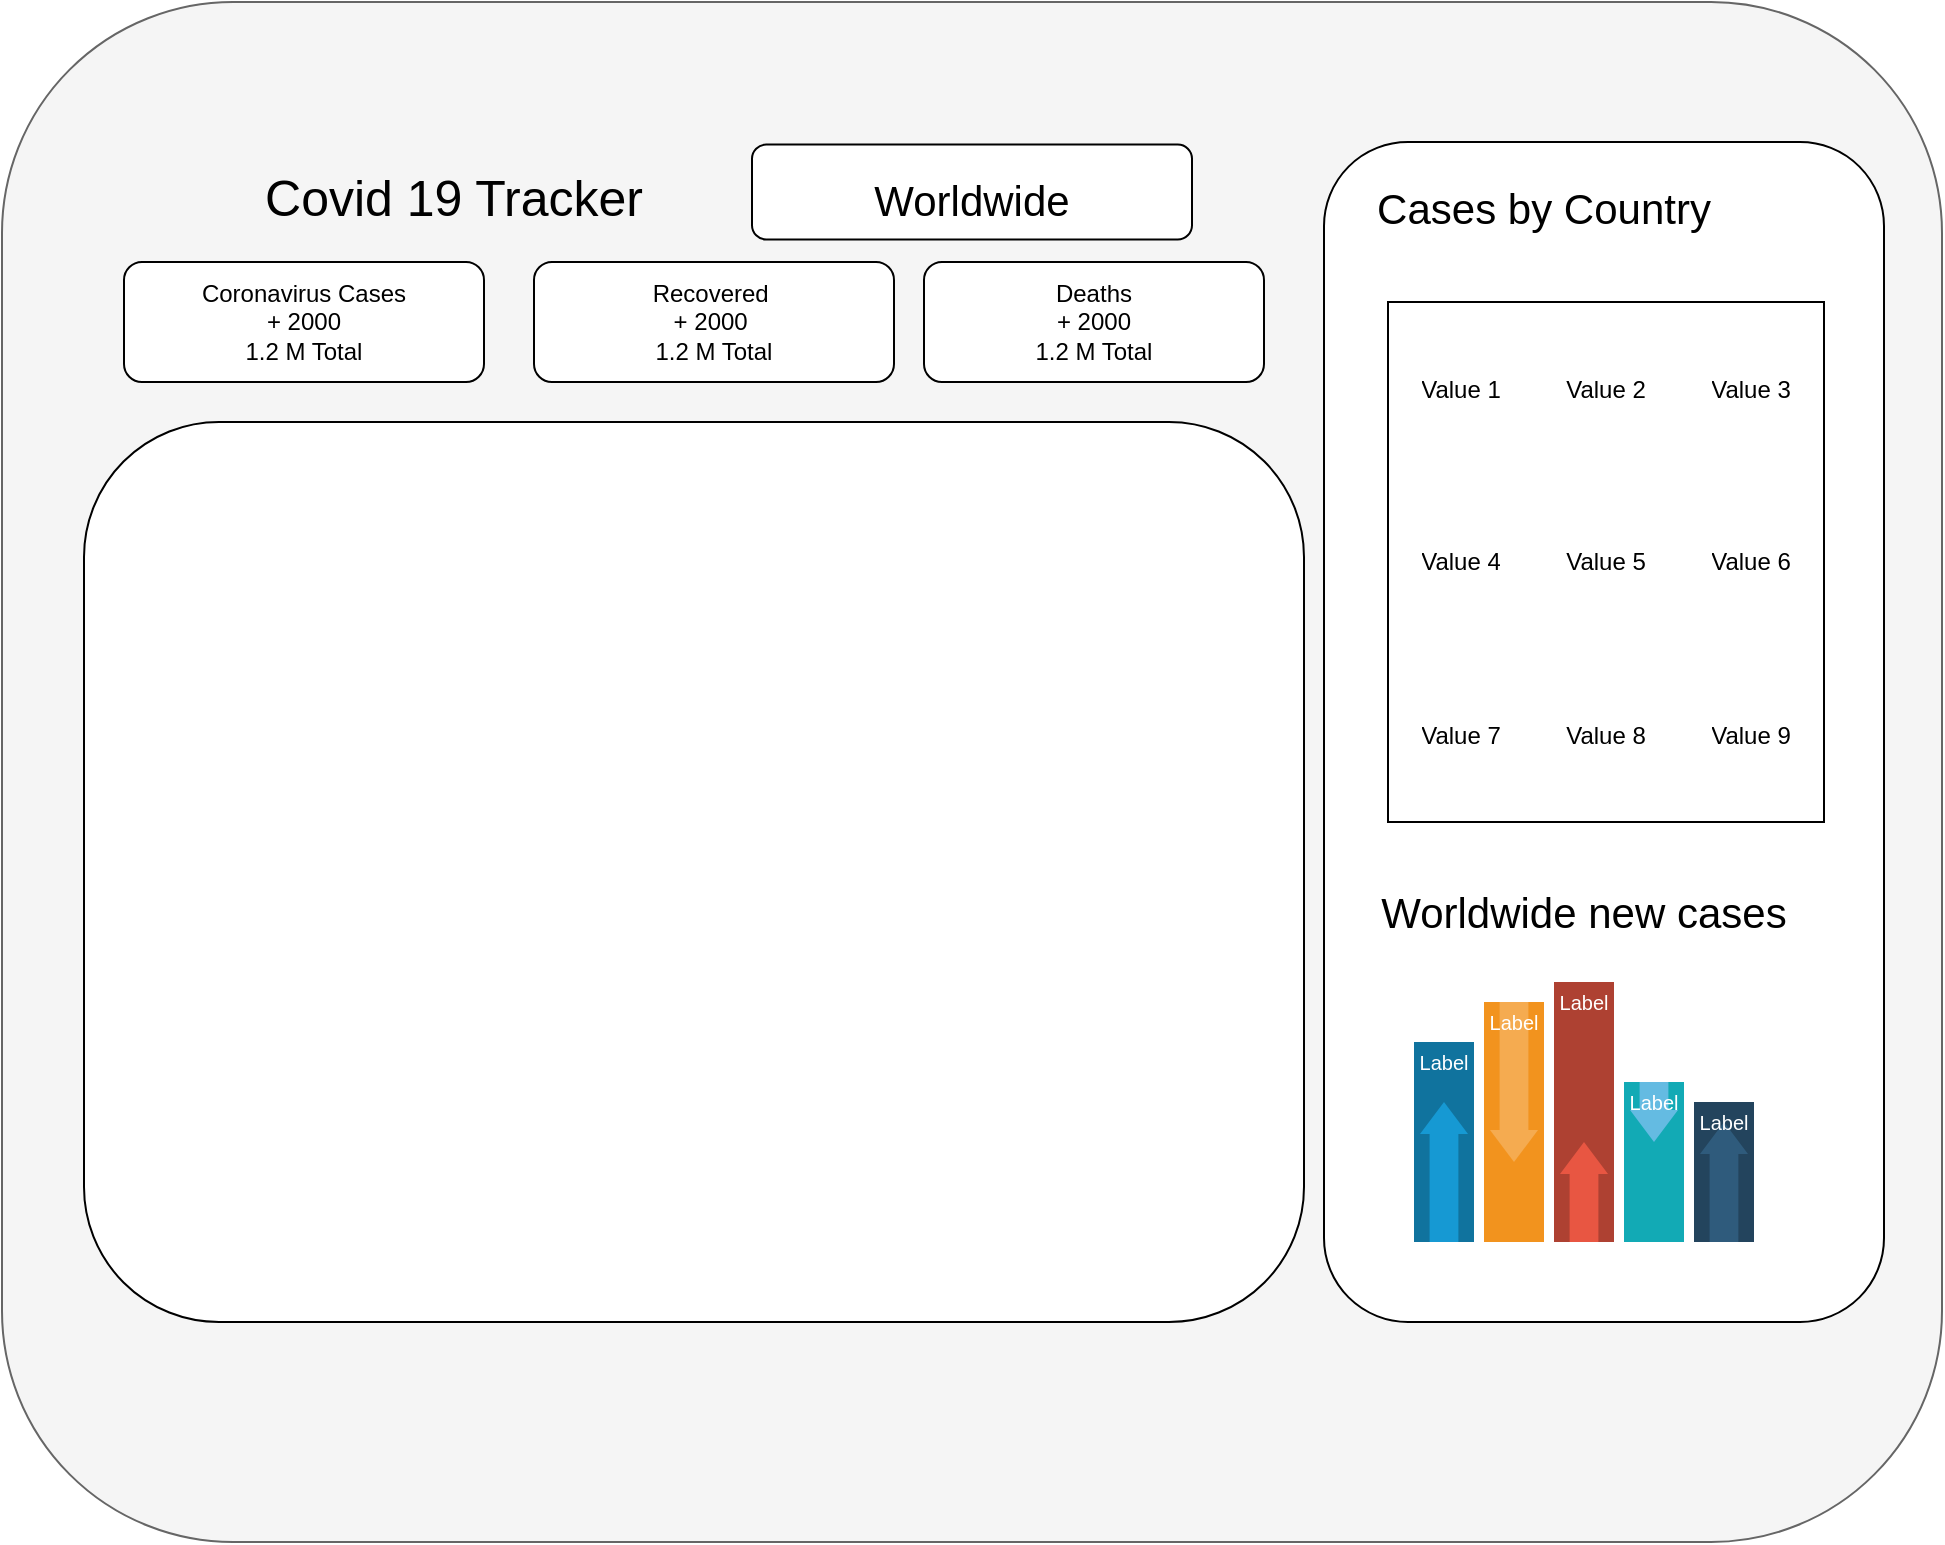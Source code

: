 <mxfile version="20.3.7" type="github">
  <diagram id="OfMqE86fzqmuqNu7bEOM" name="Page-1">
    <mxGraphModel dx="2445" dy="935" grid="1" gridSize="10" guides="1" tooltips="1" connect="1" arrows="1" fold="1" page="1" pageScale="1" pageWidth="827" pageHeight="1169" math="0" shadow="0">
      <root>
        <mxCell id="0" />
        <mxCell id="1" parent="0" />
        <mxCell id="C84C1XWZvULB8mIjfQMl-4" value="" style="rounded=1;whiteSpace=wrap;html=1;fillColor=#f5f5f5;fontColor=#333333;strokeColor=#666666;" vertex="1" parent="1">
          <mxGeometry x="-71" width="970" height="770" as="geometry" />
        </mxCell>
        <mxCell id="C84C1XWZvULB8mIjfQMl-6" value="&lt;font style=&quot;font-size: 25px;&quot;&gt;Covid 19 Tracker&lt;/font&gt;" style="text;html=1;strokeColor=none;fillColor=none;align=center;verticalAlign=middle;whiteSpace=wrap;rounded=0;fontSize=33;" vertex="1" parent="1">
          <mxGeometry x="-10" y="80" width="330" height="30" as="geometry" />
        </mxCell>
        <mxCell id="C84C1XWZvULB8mIjfQMl-7" value="&lt;div style=&quot;text-align: justify;&quot;&gt;&lt;span style=&quot;font-size: 21px; background-color: initial;&quot;&gt;Worldwide&lt;/span&gt;&lt;/div&gt;" style="rounded=1;whiteSpace=wrap;html=1;fontSize=33;align=center;" vertex="1" parent="1">
          <mxGeometry x="304" y="71.25" width="220" height="47.5" as="geometry" />
        </mxCell>
        <mxCell id="C84C1XWZvULB8mIjfQMl-10" value="Coronavirus Cases&lt;br&gt;+ 2000&lt;br&gt;1.2 M Total" style="rounded=1;whiteSpace=wrap;html=1;fontSize=12;align=center;" vertex="1" parent="1">
          <mxGeometry x="-10" y="130" width="180" height="60" as="geometry" />
        </mxCell>
        <mxCell id="C84C1XWZvULB8mIjfQMl-12" value="Recovered&amp;nbsp;&lt;br&gt;+ 2000&lt;span style=&quot;white-space: pre;&quot;&gt;	&lt;/span&gt;&lt;br&gt;1.2 M Total" style="rounded=1;whiteSpace=wrap;html=1;fontSize=12;align=center;" vertex="1" parent="1">
          <mxGeometry x="195" y="130" width="180" height="60" as="geometry" />
        </mxCell>
        <mxCell id="C84C1XWZvULB8mIjfQMl-13" value="Deaths&lt;br&gt;+ 2000&lt;br&gt;1.2 M Total" style="rounded=1;whiteSpace=wrap;html=1;fontSize=12;align=center;" vertex="1" parent="1">
          <mxGeometry x="390" y="130" width="170" height="60" as="geometry" />
        </mxCell>
        <mxCell id="C84C1XWZvULB8mIjfQMl-14" value="" style="rounded=1;whiteSpace=wrap;html=1;fontSize=21;" vertex="1" parent="1">
          <mxGeometry x="-30" y="210" width="610" height="450" as="geometry" />
        </mxCell>
        <mxCell id="C84C1XWZvULB8mIjfQMl-20" value="" style="rounded=1;whiteSpace=wrap;html=1;fontSize=21;" vertex="1" parent="1">
          <mxGeometry x="590" y="70" width="280" height="590" as="geometry" />
        </mxCell>
        <mxCell id="C84C1XWZvULB8mIjfQMl-21" value="Cases by Country" style="text;html=1;strokeColor=none;fillColor=none;align=center;verticalAlign=middle;whiteSpace=wrap;rounded=0;fontSize=21;" vertex="1" parent="1">
          <mxGeometry x="610" y="88" width="180" height="30" as="geometry" />
        </mxCell>
        <mxCell id="C84C1XWZvULB8mIjfQMl-22" value="Worldwide new cases" style="text;html=1;strokeColor=none;fillColor=none;align=center;verticalAlign=middle;whiteSpace=wrap;rounded=0;fontSize=21;" vertex="1" parent="1">
          <mxGeometry x="610" y="440" width="220" height="30" as="geometry" />
        </mxCell>
        <mxCell id="C84C1XWZvULB8mIjfQMl-38" value="" style="fillColor=#10739E;strokeColor=none;fontSize=21;" vertex="1" parent="1">
          <mxGeometry x="635" y="520" width="30" height="100" as="geometry" />
        </mxCell>
        <mxCell id="C84C1XWZvULB8mIjfQMl-39" value="" style="shape=mxgraph.arrows2.arrow;dy=0.4;dx=16;notch=0;direction=north;fillColor=#1699D3;strokeColor=none;fontSize=21;" vertex="1" parent="C84C1XWZvULB8mIjfQMl-38">
          <mxGeometry x="3" y="30" width="24" height="70" as="geometry" />
        </mxCell>
        <mxCell id="C84C1XWZvULB8mIjfQMl-40" value="Label" style="text;html=1;align=center;verticalAlign=middle;whiteSpace=wrap;fontColor=#FFFFFF;fontSize=10;strokeColor=none;fillColor=none;" vertex="1" parent="C84C1XWZvULB8mIjfQMl-38">
          <mxGeometry width="30" height="20" as="geometry" />
        </mxCell>
        <mxCell id="C84C1XWZvULB8mIjfQMl-41" value="" style="fillColor=#F2931E;strokeColor=none;fontSize=21;" vertex="1" parent="1">
          <mxGeometry x="670" y="500" width="30" height="120" as="geometry" />
        </mxCell>
        <mxCell id="C84C1XWZvULB8mIjfQMl-42" value="" style="shape=mxgraph.arrows2.arrow;dy=0.4;dx=16;notch=0;direction=south;fillColor=#F5AB50;strokeColor=none;fontSize=21;" vertex="1" parent="C84C1XWZvULB8mIjfQMl-41">
          <mxGeometry x="3" width="24" height="80" as="geometry" />
        </mxCell>
        <mxCell id="C84C1XWZvULB8mIjfQMl-43" value="Label" style="text;html=1;align=center;verticalAlign=middle;whiteSpace=wrap;fontColor=#FFFFFF;fontSize=10;strokeColor=none;fillColor=none;" vertex="1" parent="C84C1XWZvULB8mIjfQMl-41">
          <mxGeometry width="30" height="20" as="geometry" />
        </mxCell>
        <mxCell id="C84C1XWZvULB8mIjfQMl-44" value="" style="fillColor=#AE4132;strokeColor=none;fontSize=21;" vertex="1" parent="1">
          <mxGeometry x="705" y="490" width="30" height="130" as="geometry" />
        </mxCell>
        <mxCell id="C84C1XWZvULB8mIjfQMl-45" value="" style="shape=mxgraph.arrows2.arrow;dy=0.4;dx=16;notch=0;direction=north;fillColor=#E85642;strokeColor=none;fontSize=21;" vertex="1" parent="C84C1XWZvULB8mIjfQMl-44">
          <mxGeometry x="3" y="80" width="24" height="50" as="geometry" />
        </mxCell>
        <mxCell id="C84C1XWZvULB8mIjfQMl-46" value="Label" style="text;html=1;align=center;verticalAlign=middle;whiteSpace=wrap;fontColor=#FFFFFF;fontSize=10;strokeColor=none;fillColor=none;" vertex="1" parent="C84C1XWZvULB8mIjfQMl-44">
          <mxGeometry width="30" height="20" as="geometry" />
        </mxCell>
        <mxCell id="C84C1XWZvULB8mIjfQMl-47" value="" style="fillColor=#12AAB5;strokeColor=none;fontSize=21;" vertex="1" parent="1">
          <mxGeometry x="740" y="540" width="30" height="80" as="geometry" />
        </mxCell>
        <mxCell id="C84C1XWZvULB8mIjfQMl-48" value="" style="shape=mxgraph.arrows2.arrow;dy=0.4;dx=16;notch=0;direction=south;fillColor=#64BBE2;strokeColor=none;fontSize=21;" vertex="1" parent="C84C1XWZvULB8mIjfQMl-47">
          <mxGeometry x="3" width="24" height="30" as="geometry" />
        </mxCell>
        <mxCell id="C84C1XWZvULB8mIjfQMl-49" value="Label" style="text;html=1;align=center;verticalAlign=middle;whiteSpace=wrap;fontColor=#FFFFFF;fontSize=10;strokeColor=none;fillColor=none;" vertex="1" parent="C84C1XWZvULB8mIjfQMl-47">
          <mxGeometry width="30" height="20" as="geometry" />
        </mxCell>
        <mxCell id="C84C1XWZvULB8mIjfQMl-50" value="" style="fillColor=#23445D;strokeColor=none;fontSize=21;" vertex="1" parent="1">
          <mxGeometry x="775" y="550" width="30" height="70" as="geometry" />
        </mxCell>
        <mxCell id="C84C1XWZvULB8mIjfQMl-51" value="" style="shape=mxgraph.arrows2.arrow;dy=0.4;dx=16;notch=0;direction=north;fillColor=#2F5B7C;strokeColor=none;fontSize=21;" vertex="1" parent="C84C1XWZvULB8mIjfQMl-50">
          <mxGeometry x="3" y="10" width="24" height="60" as="geometry" />
        </mxCell>
        <mxCell id="C84C1XWZvULB8mIjfQMl-52" value="Label" style="text;html=1;align=center;verticalAlign=middle;whiteSpace=wrap;fontColor=#FFFFFF;fontSize=10;strokeColor=none;fillColor=none;" vertex="1" parent="C84C1XWZvULB8mIjfQMl-50">
          <mxGeometry width="30" height="20" as="geometry" />
        </mxCell>
        <mxCell id="C84C1XWZvULB8mIjfQMl-53" value="" style="shape=image;html=1;verticalAlign=top;verticalLabelPosition=bottom;labelBackgroundColor=#ffffff;imageAspect=0;aspect=fixed;image=https://cdn1.iconfinder.com/data/icons/icons-for-a-site-1/64/advantage_nearby-128.png;fontSize=21;" vertex="1" parent="1">
          <mxGeometry x="176" y="330" width="180" height="180" as="geometry" />
        </mxCell>
        <mxCell id="C84C1XWZvULB8mIjfQMl-54" value="" style="shape=table;html=1;whiteSpace=wrap;startSize=0;container=1;collapsible=0;childLayout=tableLayout;columnLines=0;rowLines=0;fontSize=21;" vertex="1" parent="1">
          <mxGeometry x="622" y="150" width="218" height="260" as="geometry" />
        </mxCell>
        <mxCell id="C84C1XWZvULB8mIjfQMl-55" value="" style="shape=tableRow;horizontal=0;startSize=0;swimlaneHead=0;swimlaneBody=0;top=0;left=0;bottom=0;right=0;collapsible=0;dropTarget=0;fillColor=none;points=[[0,0.5],[1,0.5]];portConstraint=eastwest;fontSize=21;" vertex="1" parent="C84C1XWZvULB8mIjfQMl-54">
          <mxGeometry width="218" height="87" as="geometry" />
        </mxCell>
        <mxCell id="C84C1XWZvULB8mIjfQMl-56" value="Value 1" style="shape=partialRectangle;html=1;whiteSpace=wrap;connectable=0;fillColor=none;top=0;left=0;bottom=0;right=0;overflow=hidden;fontSize=12;" vertex="1" parent="C84C1XWZvULB8mIjfQMl-55">
          <mxGeometry width="73" height="87" as="geometry">
            <mxRectangle width="73" height="87" as="alternateBounds" />
          </mxGeometry>
        </mxCell>
        <mxCell id="C84C1XWZvULB8mIjfQMl-57" value="Value 2" style="shape=partialRectangle;html=1;whiteSpace=wrap;connectable=0;fillColor=none;top=0;left=0;bottom=0;right=0;overflow=hidden;fontSize=12;" vertex="1" parent="C84C1XWZvULB8mIjfQMl-55">
          <mxGeometry x="73" width="72" height="87" as="geometry">
            <mxRectangle width="72" height="87" as="alternateBounds" />
          </mxGeometry>
        </mxCell>
        <mxCell id="C84C1XWZvULB8mIjfQMl-58" value="Value 3" style="shape=partialRectangle;html=1;whiteSpace=wrap;connectable=0;fillColor=none;top=0;left=0;bottom=0;right=0;overflow=hidden;fontSize=12;" vertex="1" parent="C84C1XWZvULB8mIjfQMl-55">
          <mxGeometry x="145" width="73" height="87" as="geometry">
            <mxRectangle width="73" height="87" as="alternateBounds" />
          </mxGeometry>
        </mxCell>
        <mxCell id="C84C1XWZvULB8mIjfQMl-59" value="" style="shape=tableRow;horizontal=0;startSize=0;swimlaneHead=0;swimlaneBody=0;top=0;left=0;bottom=0;right=0;collapsible=0;dropTarget=0;fillColor=none;points=[[0,0.5],[1,0.5]];portConstraint=eastwest;fontSize=21;" vertex="1" parent="C84C1XWZvULB8mIjfQMl-54">
          <mxGeometry y="87" width="218" height="86" as="geometry" />
        </mxCell>
        <mxCell id="C84C1XWZvULB8mIjfQMl-60" value="Value 4" style="shape=partialRectangle;html=1;whiteSpace=wrap;connectable=0;fillColor=none;top=0;left=0;bottom=0;right=0;overflow=hidden;fontSize=12;" vertex="1" parent="C84C1XWZvULB8mIjfQMl-59">
          <mxGeometry width="73" height="86" as="geometry">
            <mxRectangle width="73" height="86" as="alternateBounds" />
          </mxGeometry>
        </mxCell>
        <mxCell id="C84C1XWZvULB8mIjfQMl-61" value="Value 5" style="shape=partialRectangle;html=1;whiteSpace=wrap;connectable=0;fillColor=none;top=0;left=0;bottom=0;right=0;overflow=hidden;fontSize=12;" vertex="1" parent="C84C1XWZvULB8mIjfQMl-59">
          <mxGeometry x="73" width="72" height="86" as="geometry">
            <mxRectangle width="72" height="86" as="alternateBounds" />
          </mxGeometry>
        </mxCell>
        <mxCell id="C84C1XWZvULB8mIjfQMl-62" value="Value 6" style="shape=partialRectangle;html=1;whiteSpace=wrap;connectable=0;fillColor=none;top=0;left=0;bottom=0;right=0;overflow=hidden;fontSize=12;" vertex="1" parent="C84C1XWZvULB8mIjfQMl-59">
          <mxGeometry x="145" width="73" height="86" as="geometry">
            <mxRectangle width="73" height="86" as="alternateBounds" />
          </mxGeometry>
        </mxCell>
        <mxCell id="C84C1XWZvULB8mIjfQMl-63" value="" style="shape=tableRow;horizontal=0;startSize=0;swimlaneHead=0;swimlaneBody=0;top=0;left=0;bottom=0;right=0;collapsible=0;dropTarget=0;fillColor=none;points=[[0,0.5],[1,0.5]];portConstraint=eastwest;fontSize=21;" vertex="1" parent="C84C1XWZvULB8mIjfQMl-54">
          <mxGeometry y="173" width="218" height="87" as="geometry" />
        </mxCell>
        <mxCell id="C84C1XWZvULB8mIjfQMl-64" value="Value 7" style="shape=partialRectangle;html=1;whiteSpace=wrap;connectable=0;fillColor=none;top=0;left=0;bottom=0;right=0;overflow=hidden;fontSize=12;" vertex="1" parent="C84C1XWZvULB8mIjfQMl-63">
          <mxGeometry width="73" height="87" as="geometry">
            <mxRectangle width="73" height="87" as="alternateBounds" />
          </mxGeometry>
        </mxCell>
        <mxCell id="C84C1XWZvULB8mIjfQMl-65" value="Value 8" style="shape=partialRectangle;html=1;whiteSpace=wrap;connectable=0;fillColor=none;top=0;left=0;bottom=0;right=0;overflow=hidden;fontSize=12;" vertex="1" parent="C84C1XWZvULB8mIjfQMl-63">
          <mxGeometry x="73" width="72" height="87" as="geometry">
            <mxRectangle width="72" height="87" as="alternateBounds" />
          </mxGeometry>
        </mxCell>
        <mxCell id="C84C1XWZvULB8mIjfQMl-66" value="Value 9" style="shape=partialRectangle;html=1;whiteSpace=wrap;connectable=0;fillColor=none;top=0;left=0;bottom=0;right=0;overflow=hidden;fontSize=12;" vertex="1" parent="C84C1XWZvULB8mIjfQMl-63">
          <mxGeometry x="145" width="73" height="87" as="geometry">
            <mxRectangle width="73" height="87" as="alternateBounds" />
          </mxGeometry>
        </mxCell>
      </root>
    </mxGraphModel>
  </diagram>
</mxfile>
